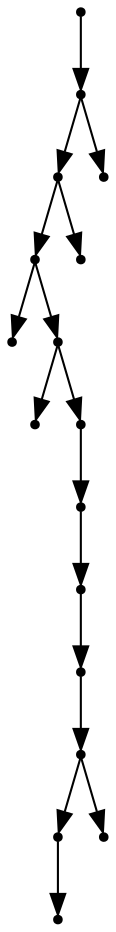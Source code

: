 digraph {
  16 [shape=point];
  15 [shape=point];
  13 [shape=point];
  11 [shape=point];
  0 [shape=point];
  10 [shape=point];
  1 [shape=point];
  9 [shape=point];
  8 [shape=point];
  7 [shape=point];
  6 [shape=point];
  5 [shape=point];
  3 [shape=point];
  2 [shape=point];
  4 [shape=point];
  12 [shape=point];
  14 [shape=point];
16 -> 15;
15 -> 13;
13 -> 11;
11 -> 0;
11 -> 10;
10 -> 1;
10 -> 9;
9 -> 8;
8 -> 7;
7 -> 6;
6 -> 5;
5 -> 3;
3 -> 2;
5 -> 4;
13 -> 12;
15 -> 14;
}
